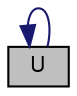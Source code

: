 digraph "U"
{
  bgcolor="transparent";
  edge [fontname="FreeSans",fontsize="10",labelfontname="FreeSans",labelfontsize="10"];
  node [fontname="FreeSans",fontsize="10",shape=record];
  rankdir="LR";
  Node58 [label="U",height=0.2,width=0.4,color="black", fillcolor="grey75", style="filled", fontcolor="black"];
  Node58 -> Node58 [dir="back",color="midnightblue",fontsize="10",style="solid",fontname="FreeSans"];
}
